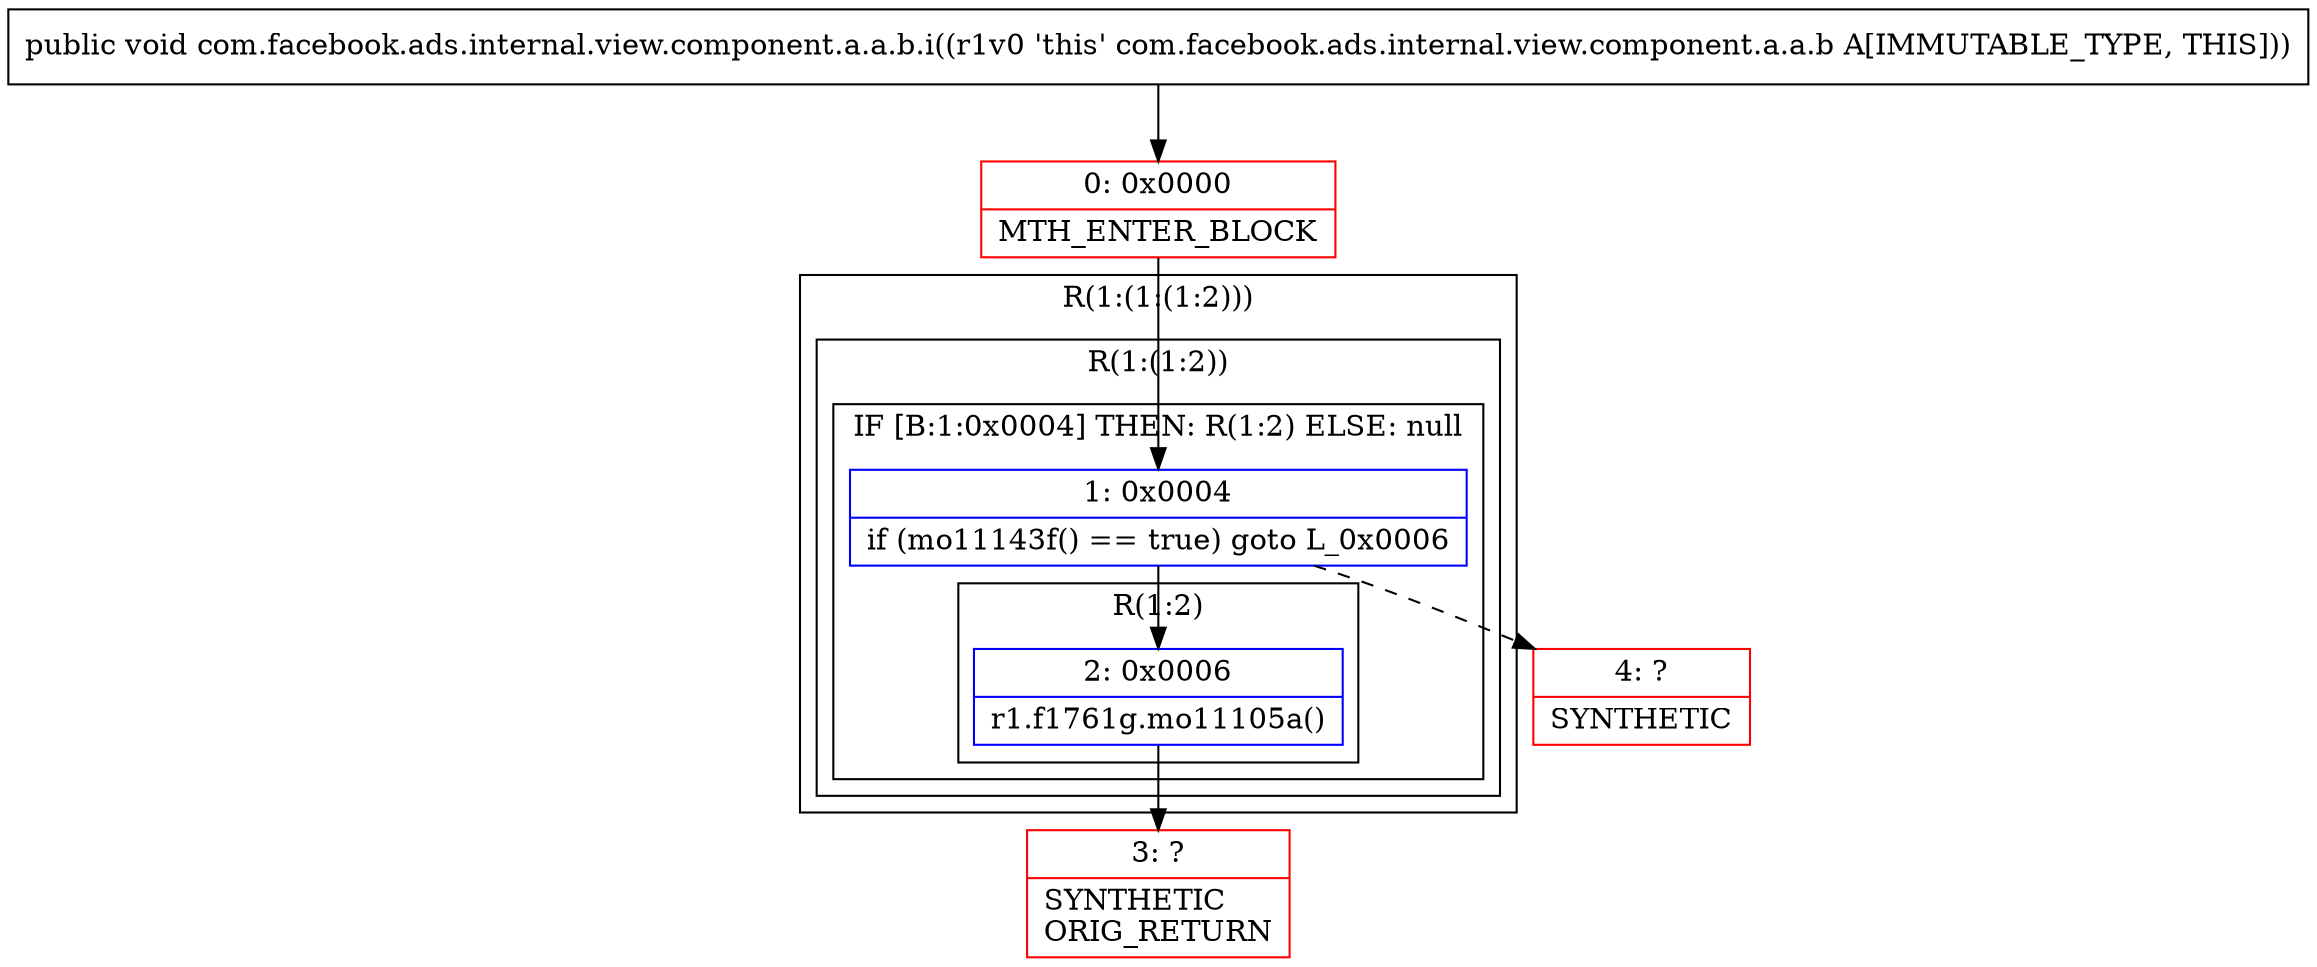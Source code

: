 digraph "CFG forcom.facebook.ads.internal.view.component.a.a.b.i()V" {
subgraph cluster_Region_49684021 {
label = "R(1:(1:(1:2)))";
node [shape=record,color=blue];
subgraph cluster_Region_1441737823 {
label = "R(1:(1:2))";
node [shape=record,color=blue];
subgraph cluster_IfRegion_1652616559 {
label = "IF [B:1:0x0004] THEN: R(1:2) ELSE: null";
node [shape=record,color=blue];
Node_1 [shape=record,label="{1\:\ 0x0004|if (mo11143f() == true) goto L_0x0006\l}"];
subgraph cluster_Region_1808804020 {
label = "R(1:2)";
node [shape=record,color=blue];
Node_2 [shape=record,label="{2\:\ 0x0006|r1.f1761g.mo11105a()\l}"];
}
}
}
}
Node_0 [shape=record,color=red,label="{0\:\ 0x0000|MTH_ENTER_BLOCK\l}"];
Node_3 [shape=record,color=red,label="{3\:\ ?|SYNTHETIC\lORIG_RETURN\l}"];
Node_4 [shape=record,color=red,label="{4\:\ ?|SYNTHETIC\l}"];
MethodNode[shape=record,label="{public void com.facebook.ads.internal.view.component.a.a.b.i((r1v0 'this' com.facebook.ads.internal.view.component.a.a.b A[IMMUTABLE_TYPE, THIS])) }"];
MethodNode -> Node_0;
Node_1 -> Node_2;
Node_1 -> Node_4[style=dashed];
Node_2 -> Node_3;
Node_0 -> Node_1;
}

